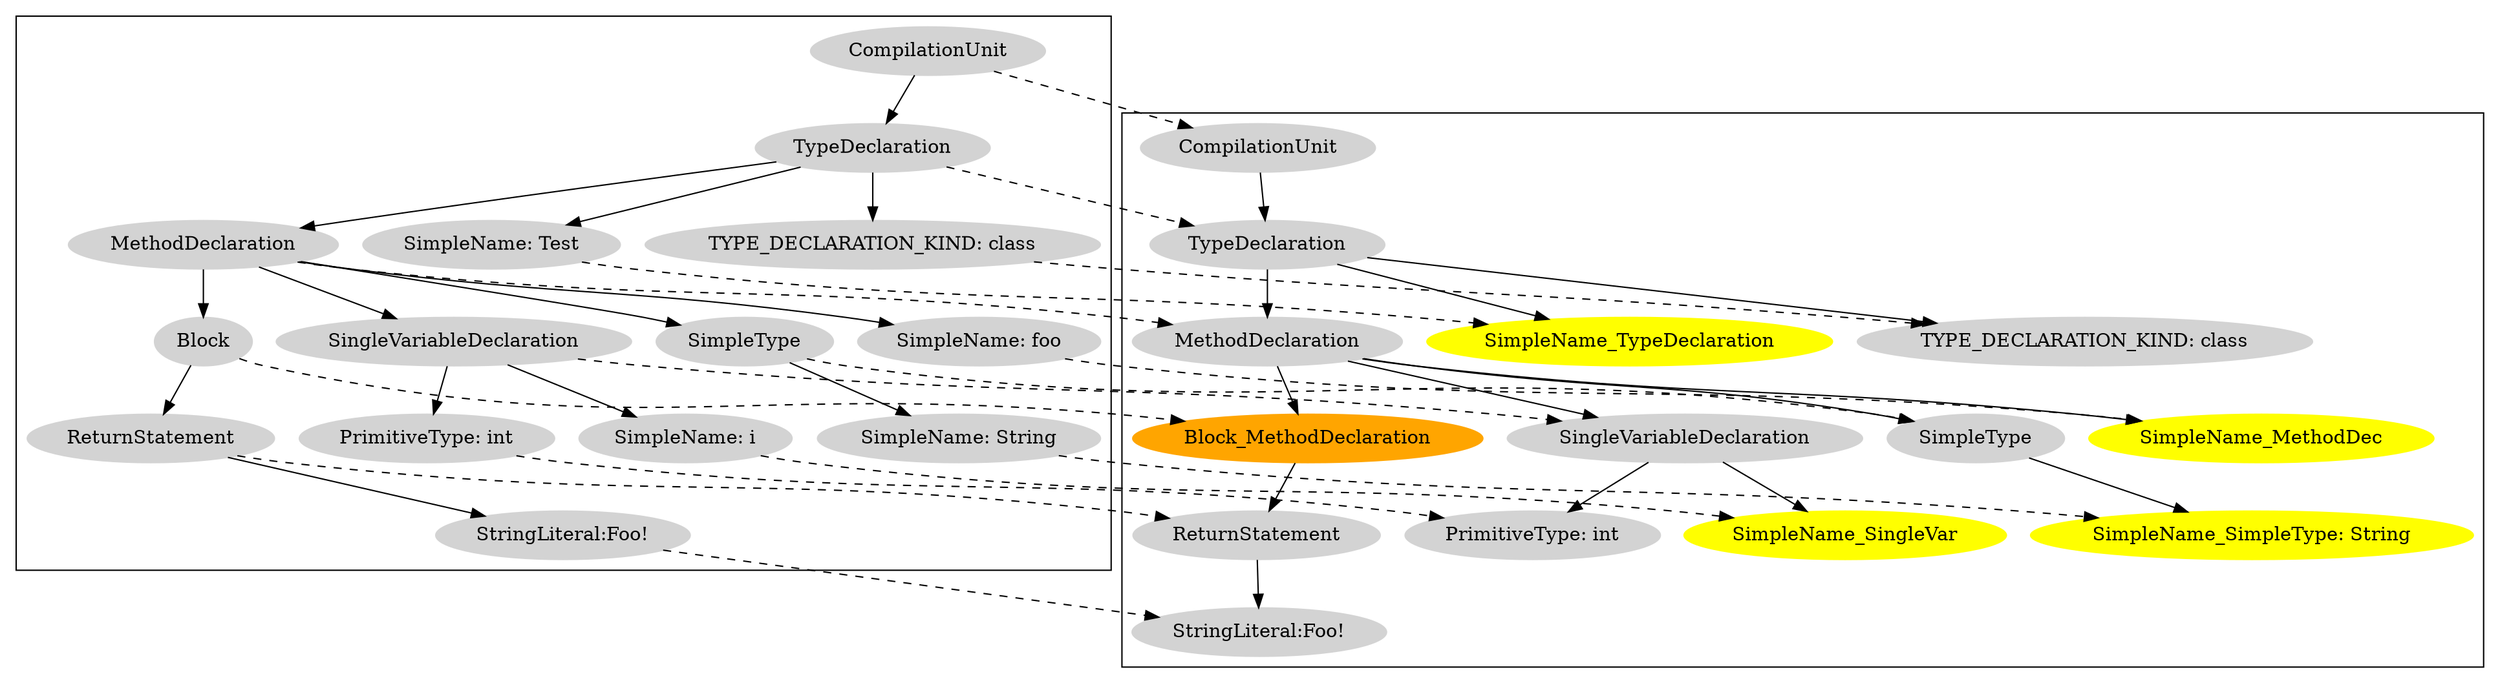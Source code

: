 digraph G {
	node [style=filled];
	subgraph cluster_src {
		n_src_13 [label="CompilationUnit", color=lightgrey];
		n_src_12 [label="TypeDeclaration", color=lightgrey];
		n_src_13 -> n_src_12;
		n_src_0 [label="TYPE_DECLARATION_KIND: class", color=lightgrey];
		n_src_12 -> n_src_0;
		n_src_1 [label="SimpleName: Test", color=lightgrey];
		n_src_12 -> n_src_1;
		n_src_11 [label="MethodDeclaration", color=lightgrey];
		n_src_12 -> n_src_11;
		n_src_3 [label="SimpleType", color=lightgrey];
		n_src_11 -> n_src_3;
		n_src_2 [label="SimpleName: String", color=lightgrey];
		n_src_3 -> n_src_2;
		n_src_4 [label="SimpleName: foo", color=lightgrey];
		n_src_11 -> n_src_4;
		n_src_7 [label="SingleVariableDeclaration", color=lightgrey];
		n_src_11 -> n_src_7;
		n_src_5 [label="PrimitiveType: int", color=lightgrey];
		n_src_7 -> n_src_5;
		n_src_6 [label="SimpleName: i", color=lightgrey];
		n_src_7 -> n_src_6;
		n_src_10 [label="Block", color=lightgrey];
		n_src_11 -> n_src_10;
		n_src_9 [label="ReturnStatement", color=lightgrey];
		n_src_10 -> n_src_9;
		n_src_8 [label="StringLiteral:Foo!", color=lightgrey];
		n_src_9 -> n_src_8;
	}
	subgraph cluster_dst {
		n_dst_13 [label="CompilationUnit", color=lightgrey];
//		n_dst_14 -> n_dst_13;
		n_dst_12 [label="TypeDeclaration", color=lightgrey];
		n_dst_13 -> n_dst_12;
		n_dst_0 [label="TYPE_DECLARATION_KIND: class", color=lightgrey];
		n_dst_12 -> n_dst_0;
		n_dst_1 [label="SimpleName_TypeDeclaration", color=yellow];
		n_dst_12 -> n_dst_1;
		n_dst_11 [label="MethodDeclaration", color=lightgrey];
		n_dst_12 -> n_dst_11;
		n_dst_3 [label="SimpleType", color=lightgrey];
		n_dst_11 -> n_dst_3;
		n_dst_2 [label="SimpleName_SimpleType: String", color=yellow];
		n_dst_3 -> n_dst_2;
		n_dst_4 [label="SimpleName_MethodDec", color=yellow];
		n_dst_11 -> n_dst_4;
		n_dst_7 [label="SingleVariableDeclaration", color=lightgrey];
		n_dst_11 -> n_dst_7;
		n_dst_5 [label="PrimitiveType: int", color=lightgrey];
		n_dst_7 -> n_dst_5;
		n_dst_6 [label="SimpleName_SingleVar", color=yellow];
		n_dst_7 -> n_dst_6;
		n_dst_10 [label="Block_MethodDeclaration", color=orange];
		n_dst_11 -> n_dst_10;
		n_dst_9 [label="ReturnStatement", color=lightgrey];
		n_dst_10 -> n_dst_9;
		n_dst_8 [label="StringLiteral:Foo!", color=lightgrey];
		n_dst_9 -> n_dst_8;
	}
	n_src_11 -> n_dst_11 [style=dashed];
	n_src_4 -> n_dst_4 [style=dashed];
	n_src_13 -> n_dst_13 [style=dashed];
	n_src_2 -> n_dst_2 [style=dashed];
	n_src_12 -> n_dst_12 [style=dashed];
	n_src_10 -> n_dst_10 [style=dashed];
	n_src_7 -> n_dst_7 [style=dashed];
	n_src_5 -> n_dst_5 [style=dashed];
	n_src_8 -> n_dst_8 [style=dashed];
	n_src_3 -> n_dst_3 [style=dashed];
	n_src_1 -> n_dst_1 [style=dashed];
	n_src_9 -> n_dst_9 [style=dashed];
	n_src_6 -> n_dst_6 [style=dashed];
	n_src_0 -> n_dst_0 [style=dashed];
}
